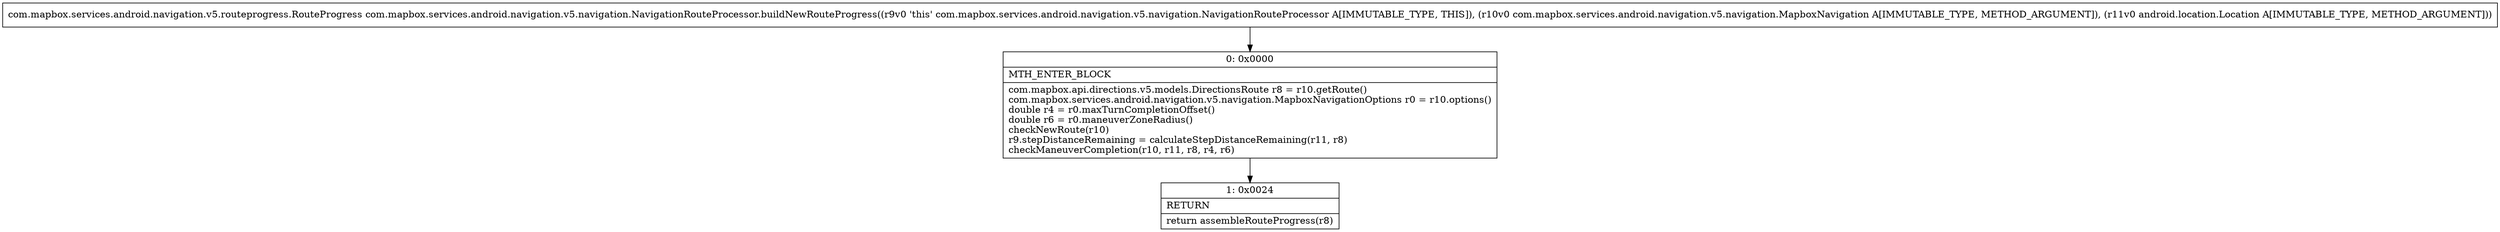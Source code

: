 digraph "CFG forcom.mapbox.services.android.navigation.v5.navigation.NavigationRouteProcessor.buildNewRouteProgress(Lcom\/mapbox\/services\/android\/navigation\/v5\/navigation\/MapboxNavigation;Landroid\/location\/Location;)Lcom\/mapbox\/services\/android\/navigation\/v5\/routeprogress\/RouteProgress;" {
Node_0 [shape=record,label="{0\:\ 0x0000|MTH_ENTER_BLOCK\l|com.mapbox.api.directions.v5.models.DirectionsRoute r8 = r10.getRoute()\lcom.mapbox.services.android.navigation.v5.navigation.MapboxNavigationOptions r0 = r10.options()\ldouble r4 = r0.maxTurnCompletionOffset()\ldouble r6 = r0.maneuverZoneRadius()\lcheckNewRoute(r10)\lr9.stepDistanceRemaining = calculateStepDistanceRemaining(r11, r8)\lcheckManeuverCompletion(r10, r11, r8, r4, r6)\l}"];
Node_1 [shape=record,label="{1\:\ 0x0024|RETURN\l|return assembleRouteProgress(r8)\l}"];
MethodNode[shape=record,label="{com.mapbox.services.android.navigation.v5.routeprogress.RouteProgress com.mapbox.services.android.navigation.v5.navigation.NavigationRouteProcessor.buildNewRouteProgress((r9v0 'this' com.mapbox.services.android.navigation.v5.navigation.NavigationRouteProcessor A[IMMUTABLE_TYPE, THIS]), (r10v0 com.mapbox.services.android.navigation.v5.navigation.MapboxNavigation A[IMMUTABLE_TYPE, METHOD_ARGUMENT]), (r11v0 android.location.Location A[IMMUTABLE_TYPE, METHOD_ARGUMENT])) }"];
MethodNode -> Node_0;
Node_0 -> Node_1;
}

